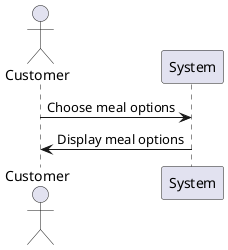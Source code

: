 @startuml
actor Customer
Customer -> System: Choose meal options
System -> Customer: Display meal options
@enduml